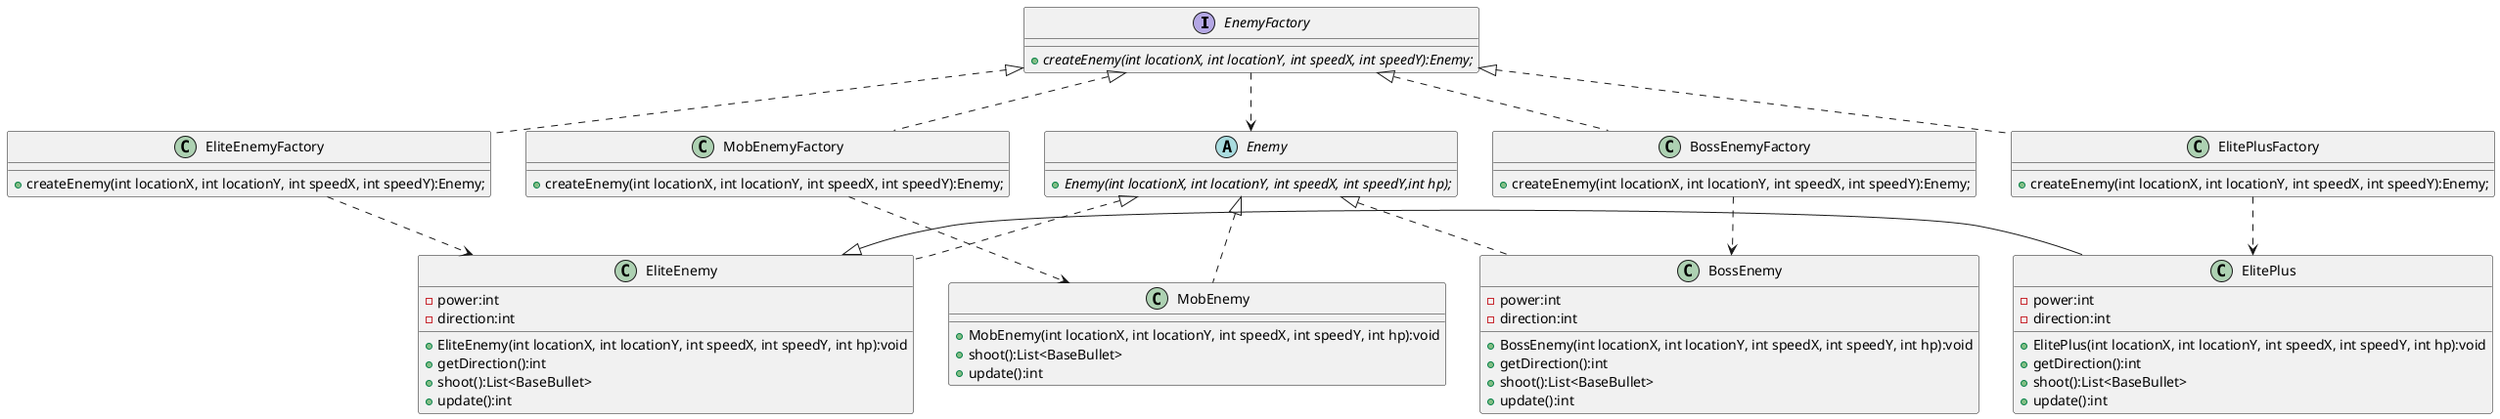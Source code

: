 @startuml
'https://plantuml.com/class-diagram

interface EnemyFactory{
    + {abstract}createEnemy(int locationX, int locationY, int speedX, int speedY):Enemy;
}
abstract class Enemy{
    + {abstract}Enemy(int locationX, int locationY, int speedX, int speedY,int hp);
}
class MobEnemyFactory{
    + createEnemy(int locationX, int locationY, int speedX, int speedY):Enemy;
}

class EliteEnemyFactory{
    + createEnemy(int locationX, int locationY, int speedX, int speedY):Enemy;
}

class ElitePlusFactory{
    + createEnemy(int locationX, int locationY, int speedX, int speedY):Enemy;
}

class BossEnemyFactory{
    + createEnemy(int locationX, int locationY, int speedX, int speedY):Enemy;
}


class MobEnemy {
    + MobEnemy(int locationX, int locationY, int speedX, int speedY, int hp):void
    + shoot():List<BaseBullet>
    + update():int
}
class EliteEnemy{
    - power:int
    - direction:int

    + EliteEnemy(int locationX, int locationY, int speedX, int speedY, int hp):void
    + getDirection():int
    + shoot():List<BaseBullet>
    + update():int
}
class ElitePlus{
    - power:int
    - direction:int

    + ElitePlus(int locationX, int locationY, int speedX, int speedY, int hp):void
    + getDirection():int
    + shoot():List<BaseBullet>
    + update():int
}

class BossEnemy{
    - power:int
    - direction:int

    + BossEnemy(int locationX, int locationY, int speedX, int speedY, int hp):void
    + getDirection():int
    + shoot():List<BaseBullet>
    + update():int
}
EnemyFactory ..> Enemy

EnemyFactory <|.. MobEnemyFactory
EnemyFactory <|.. EliteEnemyFactory
EnemyFactory <|.. ElitePlusFactory
EnemyFactory <|.. BossEnemyFactory


MobEnemyFactory..> MobEnemy
EliteEnemyFactory..> EliteEnemy
ElitePlusFactory ..> ElitePlus
BossEnemyFactory ..>BossEnemy

Enemy <|.. MobEnemy
Enemy <|.. EliteEnemy
EliteEnemy <|-r- ElitePlus
Enemy <|.. BossEnemy
@enduml